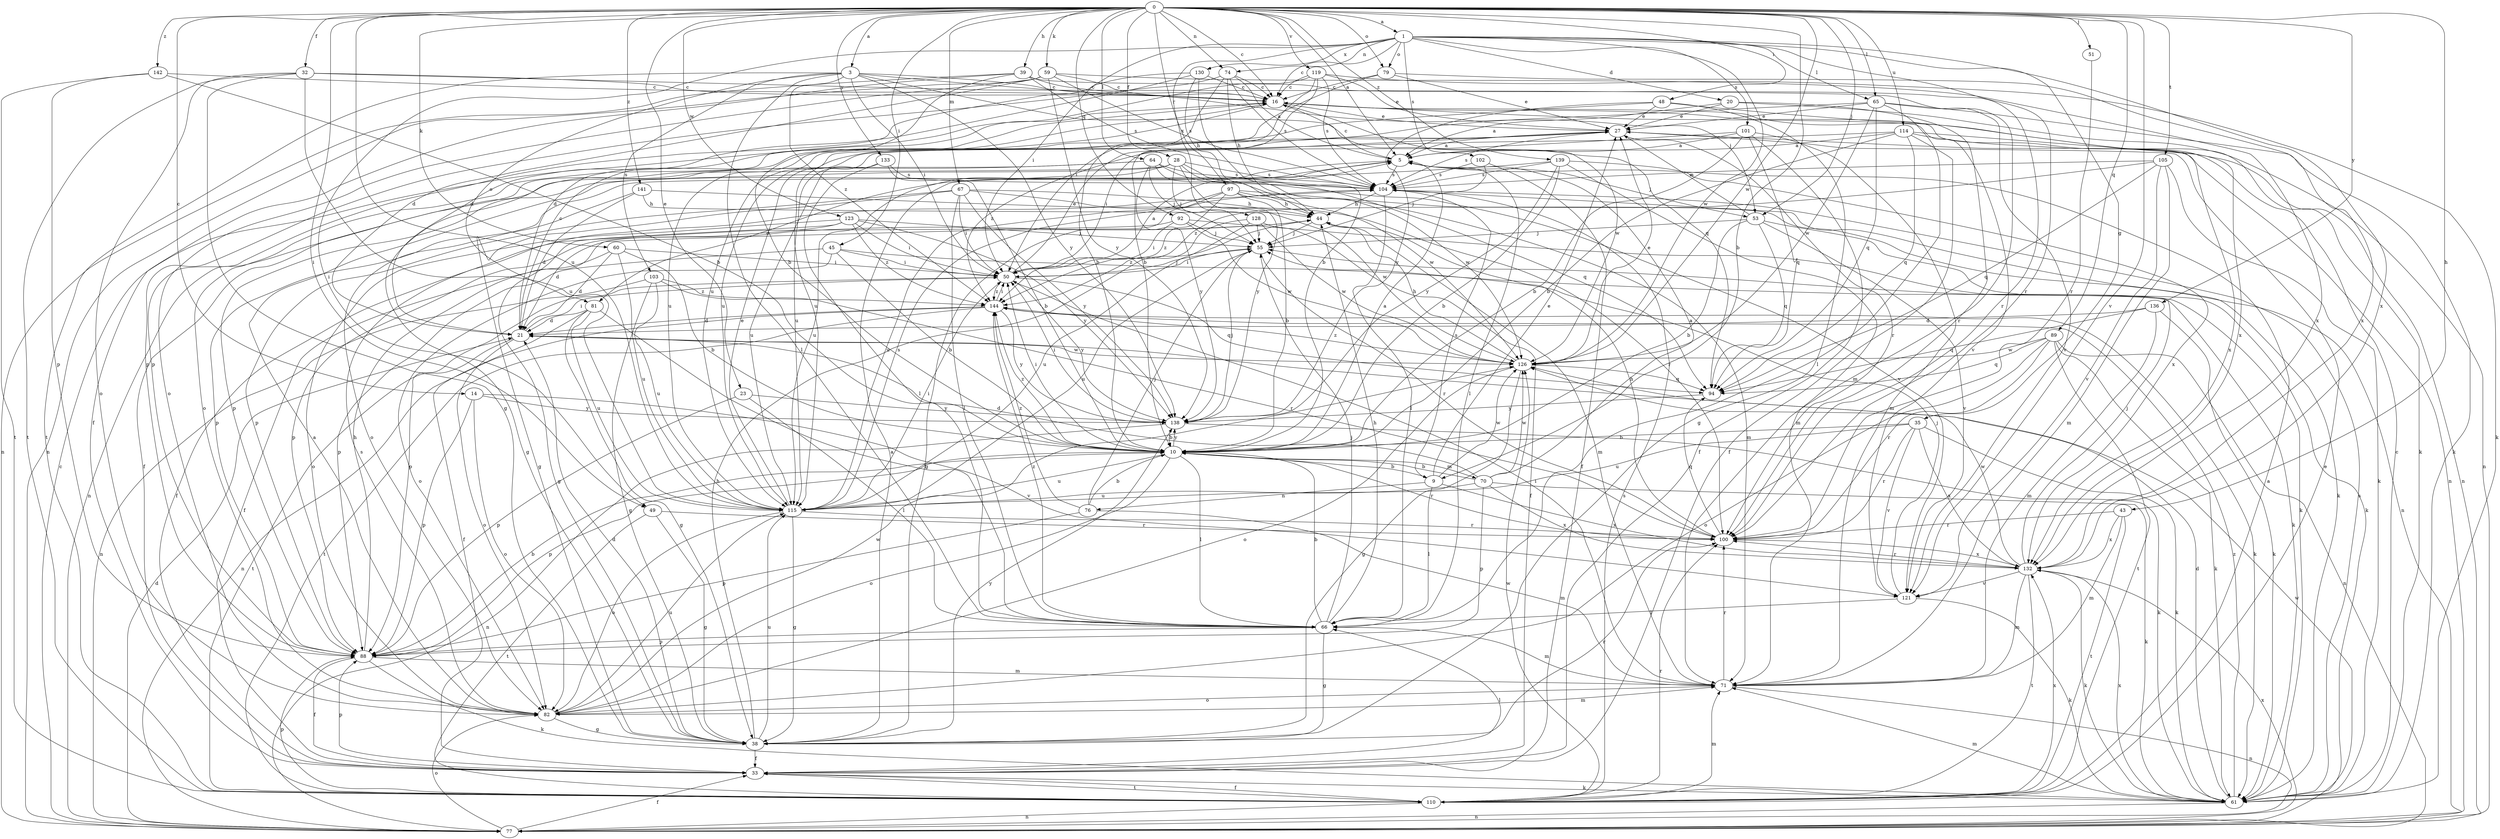strict digraph  {
0;
1;
3;
5;
9;
10;
14;
16;
20;
21;
23;
27;
28;
32;
33;
35;
38;
39;
43;
44;
45;
48;
49;
50;
51;
53;
55;
59;
60;
61;
64;
65;
66;
67;
70;
71;
74;
76;
77;
79;
81;
82;
88;
89;
92;
94;
97;
100;
101;
102;
103;
104;
105;
110;
114;
115;
119;
121;
123;
126;
128;
130;
132;
133;
136;
138;
139;
141;
142;
144;
0 -> 1  [label=a];
0 -> 3  [label=a];
0 -> 5  [label=a];
0 -> 9  [label=b];
0 -> 14  [label=c];
0 -> 16  [label=c];
0 -> 23  [label=e];
0 -> 28  [label=f];
0 -> 32  [label=f];
0 -> 39  [label=h];
0 -> 43  [label=h];
0 -> 45  [label=i];
0 -> 48  [label=i];
0 -> 49  [label=i];
0 -> 51  [label=j];
0 -> 53  [label=j];
0 -> 59  [label=k];
0 -> 60  [label=k];
0 -> 64  [label=l];
0 -> 65  [label=l];
0 -> 67  [label=m];
0 -> 74  [label=n];
0 -> 79  [label=o];
0 -> 89  [label=q];
0 -> 92  [label=q];
0 -> 97  [label=r];
0 -> 105  [label=t];
0 -> 114  [label=u];
0 -> 115  [label=u];
0 -> 119  [label=v];
0 -> 121  [label=v];
0 -> 123  [label=w];
0 -> 126  [label=w];
0 -> 133  [label=y];
0 -> 136  [label=y];
0 -> 139  [label=z];
0 -> 141  [label=z];
0 -> 142  [label=z];
1 -> 16  [label=c];
1 -> 20  [label=d];
1 -> 35  [label=g];
1 -> 49  [label=i];
1 -> 50  [label=i];
1 -> 65  [label=l];
1 -> 74  [label=n];
1 -> 79  [label=o];
1 -> 100  [label=r];
1 -> 101  [label=s];
1 -> 102  [label=s];
1 -> 126  [label=w];
1 -> 128  [label=x];
1 -> 130  [label=x];
1 -> 132  [label=x];
3 -> 16  [label=c];
3 -> 50  [label=i];
3 -> 53  [label=j];
3 -> 66  [label=l];
3 -> 81  [label=o];
3 -> 94  [label=q];
3 -> 103  [label=s];
3 -> 110  [label=t];
3 -> 138  [label=y];
3 -> 144  [label=z];
5 -> 16  [label=c];
5 -> 53  [label=j];
5 -> 66  [label=l];
5 -> 81  [label=o];
5 -> 104  [label=s];
9 -> 27  [label=e];
9 -> 66  [label=l];
9 -> 76  [label=n];
9 -> 104  [label=s];
9 -> 126  [label=w];
9 -> 132  [label=x];
10 -> 5  [label=a];
10 -> 9  [label=b];
10 -> 50  [label=i];
10 -> 66  [label=l];
10 -> 70  [label=m];
10 -> 82  [label=o];
10 -> 88  [label=p];
10 -> 100  [label=r];
10 -> 115  [label=u];
10 -> 138  [label=y];
10 -> 144  [label=z];
14 -> 82  [label=o];
14 -> 88  [label=p];
14 -> 121  [label=v];
14 -> 138  [label=y];
16 -> 27  [label=e];
16 -> 61  [label=k];
16 -> 82  [label=o];
16 -> 115  [label=u];
16 -> 121  [label=v];
16 -> 126  [label=w];
20 -> 5  [label=a];
20 -> 27  [label=e];
20 -> 77  [label=n];
20 -> 100  [label=r];
21 -> 16  [label=c];
21 -> 50  [label=i];
21 -> 82  [label=o];
21 -> 110  [label=t];
21 -> 126  [label=w];
23 -> 66  [label=l];
23 -> 88  [label=p];
23 -> 138  [label=y];
27 -> 5  [label=a];
27 -> 50  [label=i];
27 -> 77  [label=n];
27 -> 100  [label=r];
27 -> 104  [label=s];
28 -> 55  [label=j];
28 -> 77  [label=n];
28 -> 88  [label=p];
28 -> 94  [label=q];
28 -> 104  [label=s];
28 -> 115  [label=u];
28 -> 126  [label=w];
28 -> 138  [label=y];
32 -> 16  [label=c];
32 -> 38  [label=g];
32 -> 71  [label=m];
32 -> 82  [label=o];
32 -> 110  [label=t];
32 -> 115  [label=u];
33 -> 61  [label=k];
33 -> 66  [label=l];
33 -> 88  [label=p];
33 -> 110  [label=t];
35 -> 10  [label=b];
35 -> 61  [label=k];
35 -> 100  [label=r];
35 -> 115  [label=u];
35 -> 121  [label=v];
35 -> 132  [label=x];
38 -> 5  [label=a];
38 -> 21  [label=d];
38 -> 33  [label=f];
38 -> 44  [label=h];
38 -> 100  [label=r];
38 -> 115  [label=u];
38 -> 138  [label=y];
39 -> 10  [label=b];
39 -> 16  [label=c];
39 -> 33  [label=f];
39 -> 77  [label=n];
39 -> 100  [label=r];
39 -> 104  [label=s];
43 -> 71  [label=m];
43 -> 100  [label=r];
43 -> 110  [label=t];
43 -> 132  [label=x];
44 -> 55  [label=j];
44 -> 71  [label=m];
44 -> 88  [label=p];
45 -> 10  [label=b];
45 -> 50  [label=i];
45 -> 61  [label=k];
45 -> 82  [label=o];
45 -> 88  [label=p];
48 -> 27  [label=e];
48 -> 38  [label=g];
48 -> 115  [label=u];
48 -> 132  [label=x];
48 -> 138  [label=y];
49 -> 38  [label=g];
49 -> 100  [label=r];
49 -> 110  [label=t];
50 -> 5  [label=a];
50 -> 27  [label=e];
50 -> 55  [label=j];
50 -> 88  [label=p];
50 -> 94  [label=q];
50 -> 138  [label=y];
50 -> 144  [label=z];
51 -> 100  [label=r];
53 -> 10  [label=b];
53 -> 27  [label=e];
53 -> 55  [label=j];
53 -> 61  [label=k];
53 -> 94  [label=q];
53 -> 121  [label=v];
55 -> 50  [label=i];
55 -> 100  [label=r];
55 -> 115  [label=u];
59 -> 16  [label=c];
59 -> 21  [label=d];
59 -> 77  [label=n];
59 -> 82  [label=o];
59 -> 104  [label=s];
59 -> 132  [label=x];
59 -> 138  [label=y];
60 -> 10  [label=b];
60 -> 21  [label=d];
60 -> 33  [label=f];
60 -> 50  [label=i];
60 -> 115  [label=u];
61 -> 16  [label=c];
61 -> 21  [label=d];
61 -> 71  [label=m];
61 -> 77  [label=n];
61 -> 104  [label=s];
61 -> 132  [label=x];
61 -> 144  [label=z];
64 -> 33  [label=f];
64 -> 38  [label=g];
64 -> 55  [label=j];
64 -> 104  [label=s];
64 -> 121  [label=v];
64 -> 126  [label=w];
64 -> 138  [label=y];
65 -> 27  [label=e];
65 -> 61  [label=k];
65 -> 66  [label=l];
65 -> 94  [label=q];
65 -> 115  [label=u];
65 -> 121  [label=v];
65 -> 126  [label=w];
66 -> 10  [label=b];
66 -> 38  [label=g];
66 -> 44  [label=h];
66 -> 55  [label=j];
66 -> 71  [label=m];
66 -> 88  [label=p];
66 -> 144  [label=z];
67 -> 38  [label=g];
67 -> 44  [label=h];
67 -> 50  [label=i];
67 -> 66  [label=l];
67 -> 88  [label=p];
67 -> 126  [label=w];
67 -> 138  [label=y];
70 -> 5  [label=a];
70 -> 10  [label=b];
70 -> 21  [label=d];
70 -> 61  [label=k];
70 -> 88  [label=p];
70 -> 115  [label=u];
70 -> 126  [label=w];
70 -> 132  [label=x];
71 -> 50  [label=i];
71 -> 77  [label=n];
71 -> 82  [label=o];
71 -> 100  [label=r];
74 -> 5  [label=a];
74 -> 10  [label=b];
74 -> 16  [label=c];
74 -> 44  [label=h];
74 -> 88  [label=p];
74 -> 104  [label=s];
76 -> 10  [label=b];
76 -> 55  [label=j];
76 -> 71  [label=m];
76 -> 88  [label=p];
76 -> 144  [label=z];
77 -> 16  [label=c];
77 -> 21  [label=d];
77 -> 33  [label=f];
77 -> 82  [label=o];
77 -> 126  [label=w];
77 -> 132  [label=x];
79 -> 16  [label=c];
79 -> 27  [label=e];
79 -> 115  [label=u];
79 -> 132  [label=x];
81 -> 21  [label=d];
81 -> 33  [label=f];
81 -> 38  [label=g];
81 -> 66  [label=l];
81 -> 115  [label=u];
82 -> 5  [label=a];
82 -> 38  [label=g];
82 -> 71  [label=m];
82 -> 104  [label=s];
82 -> 115  [label=u];
82 -> 126  [label=w];
88 -> 10  [label=b];
88 -> 33  [label=f];
88 -> 44  [label=h];
88 -> 61  [label=k];
88 -> 71  [label=m];
89 -> 61  [label=k];
89 -> 77  [label=n];
89 -> 82  [label=o];
89 -> 94  [label=q];
89 -> 100  [label=r];
89 -> 110  [label=t];
89 -> 126  [label=w];
92 -> 33  [label=f];
92 -> 50  [label=i];
92 -> 55  [label=j];
92 -> 61  [label=k];
92 -> 126  [label=w];
94 -> 138  [label=y];
97 -> 10  [label=b];
97 -> 38  [label=g];
97 -> 44  [label=h];
97 -> 71  [label=m];
97 -> 77  [label=n];
97 -> 115  [label=u];
97 -> 144  [label=z];
100 -> 44  [label=h];
100 -> 94  [label=q];
100 -> 132  [label=x];
101 -> 5  [label=a];
101 -> 10  [label=b];
101 -> 33  [label=f];
101 -> 71  [label=m];
101 -> 94  [label=q];
101 -> 144  [label=z];
102 -> 33  [label=f];
102 -> 55  [label=j];
102 -> 104  [label=s];
103 -> 38  [label=g];
103 -> 77  [label=n];
103 -> 100  [label=r];
103 -> 115  [label=u];
103 -> 144  [label=z];
104 -> 44  [label=h];
104 -> 61  [label=k];
104 -> 66  [label=l];
105 -> 61  [label=k];
105 -> 71  [label=m];
105 -> 94  [label=q];
105 -> 104  [label=s];
105 -> 121  [label=v];
105 -> 144  [label=z];
110 -> 5  [label=a];
110 -> 27  [label=e];
110 -> 33  [label=f];
110 -> 71  [label=m];
110 -> 77  [label=n];
110 -> 88  [label=p];
110 -> 100  [label=r];
110 -> 104  [label=s];
110 -> 126  [label=w];
110 -> 132  [label=x];
114 -> 5  [label=a];
114 -> 10  [label=b];
114 -> 33  [label=f];
114 -> 77  [label=n];
114 -> 94  [label=q];
114 -> 115  [label=u];
114 -> 132  [label=x];
115 -> 27  [label=e];
115 -> 38  [label=g];
115 -> 50  [label=i];
115 -> 82  [label=o];
115 -> 100  [label=r];
115 -> 104  [label=s];
119 -> 10  [label=b];
119 -> 16  [label=c];
119 -> 21  [label=d];
119 -> 27  [label=e];
119 -> 50  [label=i];
119 -> 61  [label=k];
119 -> 104  [label=s];
121 -> 55  [label=j];
121 -> 61  [label=k];
121 -> 66  [label=l];
123 -> 21  [label=d];
123 -> 38  [label=g];
123 -> 50  [label=i];
123 -> 55  [label=j];
123 -> 82  [label=o];
123 -> 138  [label=y];
123 -> 144  [label=z];
126 -> 27  [label=e];
126 -> 38  [label=g];
126 -> 44  [label=h];
126 -> 82  [label=o];
126 -> 94  [label=q];
126 -> 144  [label=z];
128 -> 33  [label=f];
128 -> 55  [label=j];
128 -> 115  [label=u];
128 -> 126  [label=w];
128 -> 144  [label=z];
130 -> 10  [label=b];
130 -> 16  [label=c];
130 -> 21  [label=d];
130 -> 44  [label=h];
130 -> 88  [label=p];
132 -> 55  [label=j];
132 -> 61  [label=k];
132 -> 71  [label=m];
132 -> 100  [label=r];
132 -> 110  [label=t];
132 -> 121  [label=v];
132 -> 126  [label=w];
133 -> 10  [label=b];
133 -> 66  [label=l];
133 -> 104  [label=s];
133 -> 115  [label=u];
136 -> 21  [label=d];
136 -> 61  [label=k];
136 -> 71  [label=m];
136 -> 94  [label=q];
138 -> 10  [label=b];
138 -> 50  [label=i];
138 -> 55  [label=j];
138 -> 61  [label=k];
138 -> 77  [label=n];
139 -> 10  [label=b];
139 -> 71  [label=m];
139 -> 82  [label=o];
139 -> 104  [label=s];
139 -> 132  [label=x];
139 -> 138  [label=y];
141 -> 21  [label=d];
141 -> 44  [label=h];
141 -> 88  [label=p];
141 -> 100  [label=r];
142 -> 10  [label=b];
142 -> 16  [label=c];
142 -> 88  [label=p];
142 -> 110  [label=t];
144 -> 21  [label=d];
144 -> 50  [label=i];
144 -> 61  [label=k];
144 -> 77  [label=n];
144 -> 110  [label=t];
144 -> 138  [label=y];
}
